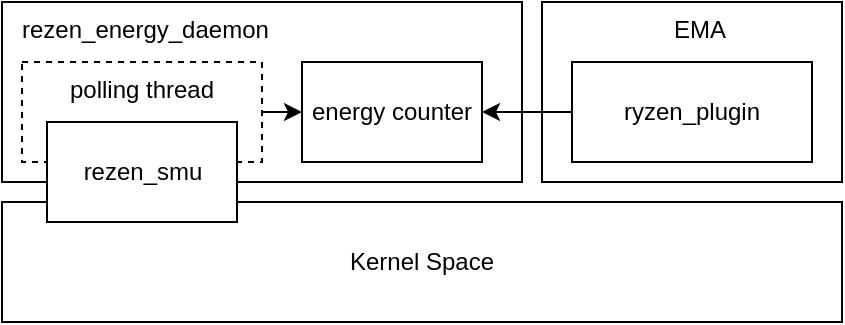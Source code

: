 <mxfile version="28.2.3">
  <diagram name="Page-1" id="16d9CS4kvnW5NmvAJsOH">
    <mxGraphModel dx="679" dy="361" grid="1" gridSize="10" guides="1" tooltips="1" connect="1" arrows="1" fold="1" page="1" pageScale="1" pageWidth="850" pageHeight="1100" math="0" shadow="0">
      <root>
        <mxCell id="0" />
        <mxCell id="1" parent="0" />
        <mxCell id="qEVDBMWOf7xNudhSRJ8E-6" value="EMA" style="rounded=0;whiteSpace=wrap;html=1;fillColor=none;align=center;verticalAlign=top;spacingLeft=8;" vertex="1" parent="1">
          <mxGeometry x="310" y="40" width="150" height="90" as="geometry" />
        </mxCell>
        <mxCell id="qEVDBMWOf7xNudhSRJ8E-5" value="Kernel Space" style="rounded=0;whiteSpace=wrap;html=1;fillColor=none;" vertex="1" parent="1">
          <mxGeometry x="40" y="140" width="420" height="60" as="geometry" />
        </mxCell>
        <mxCell id="qEVDBMWOf7xNudhSRJ8E-4" value="rezen_energy_daemon" style="rounded=0;whiteSpace=wrap;html=1;fillColor=none;align=left;verticalAlign=top;spacingLeft=8;" vertex="1" parent="1">
          <mxGeometry x="40" y="40" width="260" height="90" as="geometry" />
        </mxCell>
        <mxCell id="qEVDBMWOf7xNudhSRJ8E-8" style="edgeStyle=orthogonalEdgeStyle;rounded=0;orthogonalLoop=1;jettySize=auto;html=1;exitX=0;exitY=0.5;exitDx=0;exitDy=0;" edge="1" parent="1">
          <mxGeometry relative="1" as="geometry">
            <mxPoint x="195" y="165" as="sourcePoint" />
            <mxPoint x="195" y="165" as="targetPoint" />
          </mxGeometry>
        </mxCell>
        <mxCell id="qEVDBMWOf7xNudhSRJ8E-11" value="energy counter" style="rounded=0;whiteSpace=wrap;html=1;" vertex="1" parent="1">
          <mxGeometry x="190" y="70" width="90" height="50" as="geometry" />
        </mxCell>
        <mxCell id="qEVDBMWOf7xNudhSRJ8E-16" style="edgeStyle=orthogonalEdgeStyle;rounded=0;orthogonalLoop=1;jettySize=auto;html=1;exitX=1;exitY=0.5;exitDx=0;exitDy=0;entryX=0;entryY=0.5;entryDx=0;entryDy=0;" edge="1" parent="1" source="qEVDBMWOf7xNudhSRJ8E-12" target="qEVDBMWOf7xNudhSRJ8E-11">
          <mxGeometry relative="1" as="geometry" />
        </mxCell>
        <mxCell id="qEVDBMWOf7xNudhSRJ8E-12" value="polling thread" style="rounded=0;whiteSpace=wrap;html=1;fillColor=none;dashed=1;verticalAlign=top;" vertex="1" parent="1">
          <mxGeometry x="50" y="70" width="120" height="50" as="geometry" />
        </mxCell>
        <mxCell id="qEVDBMWOf7xNudhSRJ8E-2" value="rezen_smu" style="rounded=0;whiteSpace=wrap;html=1;" vertex="1" parent="1">
          <mxGeometry x="62.5" y="100" width="95" height="50" as="geometry" />
        </mxCell>
        <mxCell id="qEVDBMWOf7xNudhSRJ8E-15" style="edgeStyle=orthogonalEdgeStyle;rounded=0;orthogonalLoop=1;jettySize=auto;html=1;entryX=1;entryY=0.5;entryDx=0;entryDy=0;" edge="1" parent="1" source="qEVDBMWOf7xNudhSRJ8E-14" target="qEVDBMWOf7xNudhSRJ8E-11">
          <mxGeometry relative="1" as="geometry" />
        </mxCell>
        <mxCell id="qEVDBMWOf7xNudhSRJ8E-14" value="ryzen_plugin" style="rounded=0;whiteSpace=wrap;html=1;" vertex="1" parent="1">
          <mxGeometry x="325" y="70" width="120" height="50" as="geometry" />
        </mxCell>
      </root>
    </mxGraphModel>
  </diagram>
</mxfile>
